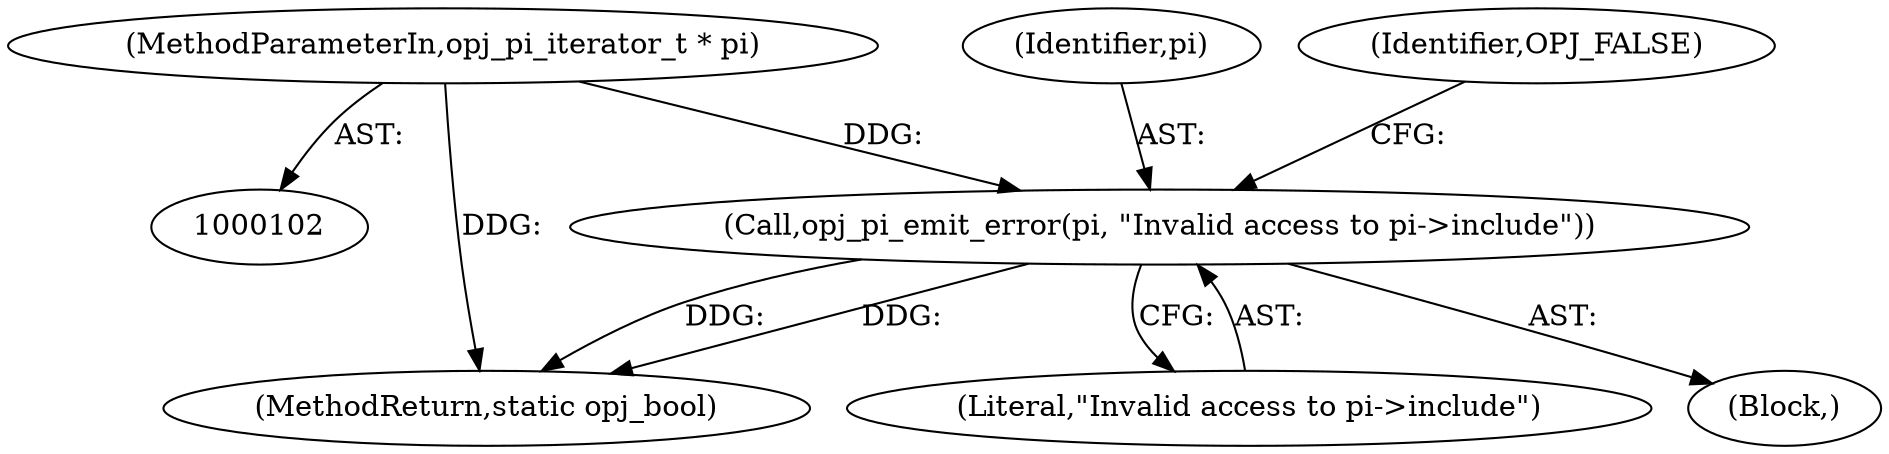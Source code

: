 digraph "0_openjpeg_c277159986c80142180fbe5efb256bbf3bdf3edc@pointer" {
"1000103" [label="(MethodParameterIn,opj_pi_iterator_t * pi)"];
"1000741" [label="(Call,opj_pi_emit_error(pi, \"Invalid access to pi->include\"))"];
"1000766" [label="(MethodReturn,static opj_bool)"];
"1000743" [label="(Literal,\"Invalid access to pi->include\")"];
"1000741" [label="(Call,opj_pi_emit_error(pi, \"Invalid access to pi->include\"))"];
"1000103" [label="(MethodParameterIn,opj_pi_iterator_t * pi)"];
"1000740" [label="(Block,)"];
"1000742" [label="(Identifier,pi)"];
"1000745" [label="(Identifier,OPJ_FALSE)"];
"1000103" -> "1000102"  [label="AST: "];
"1000103" -> "1000766"  [label="DDG: "];
"1000103" -> "1000741"  [label="DDG: "];
"1000741" -> "1000740"  [label="AST: "];
"1000741" -> "1000743"  [label="CFG: "];
"1000742" -> "1000741"  [label="AST: "];
"1000743" -> "1000741"  [label="AST: "];
"1000745" -> "1000741"  [label="CFG: "];
"1000741" -> "1000766"  [label="DDG: "];
"1000741" -> "1000766"  [label="DDG: "];
}
